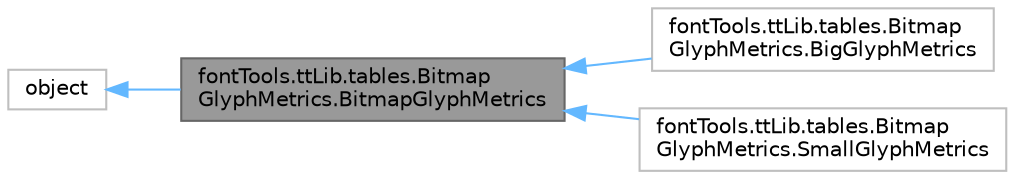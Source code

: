 digraph "fontTools.ttLib.tables.BitmapGlyphMetrics.BitmapGlyphMetrics"
{
 // LATEX_PDF_SIZE
  bgcolor="transparent";
  edge [fontname=Helvetica,fontsize=10,labelfontname=Helvetica,labelfontsize=10];
  node [fontname=Helvetica,fontsize=10,shape=box,height=0.2,width=0.4];
  rankdir="LR";
  Node1 [id="Node000001",label="fontTools.ttLib.tables.Bitmap\lGlyphMetrics.BitmapGlyphMetrics",height=0.2,width=0.4,color="gray40", fillcolor="grey60", style="filled", fontcolor="black",tooltip=" "];
  Node2 -> Node1 [id="edge1_Node000001_Node000002",dir="back",color="steelblue1",style="solid",tooltip=" "];
  Node2 [id="Node000002",label="object",height=0.2,width=0.4,color="grey75", fillcolor="white", style="filled",tooltip=" "];
  Node1 -> Node3 [id="edge2_Node000001_Node000003",dir="back",color="steelblue1",style="solid",tooltip=" "];
  Node3 [id="Node000003",label="fontTools.ttLib.tables.Bitmap\lGlyphMetrics.BigGlyphMetrics",height=0.2,width=0.4,color="grey75", fillcolor="white", style="filled",URL="$d6/ddb/classfontTools_1_1ttLib_1_1tables_1_1BitmapGlyphMetrics_1_1BigGlyphMetrics.html",tooltip=" "];
  Node1 -> Node4 [id="edge3_Node000001_Node000004",dir="back",color="steelblue1",style="solid",tooltip=" "];
  Node4 [id="Node000004",label="fontTools.ttLib.tables.Bitmap\lGlyphMetrics.SmallGlyphMetrics",height=0.2,width=0.4,color="grey75", fillcolor="white", style="filled",URL="$d1/db1/classfontTools_1_1ttLib_1_1tables_1_1BitmapGlyphMetrics_1_1SmallGlyphMetrics.html",tooltip=" "];
}
